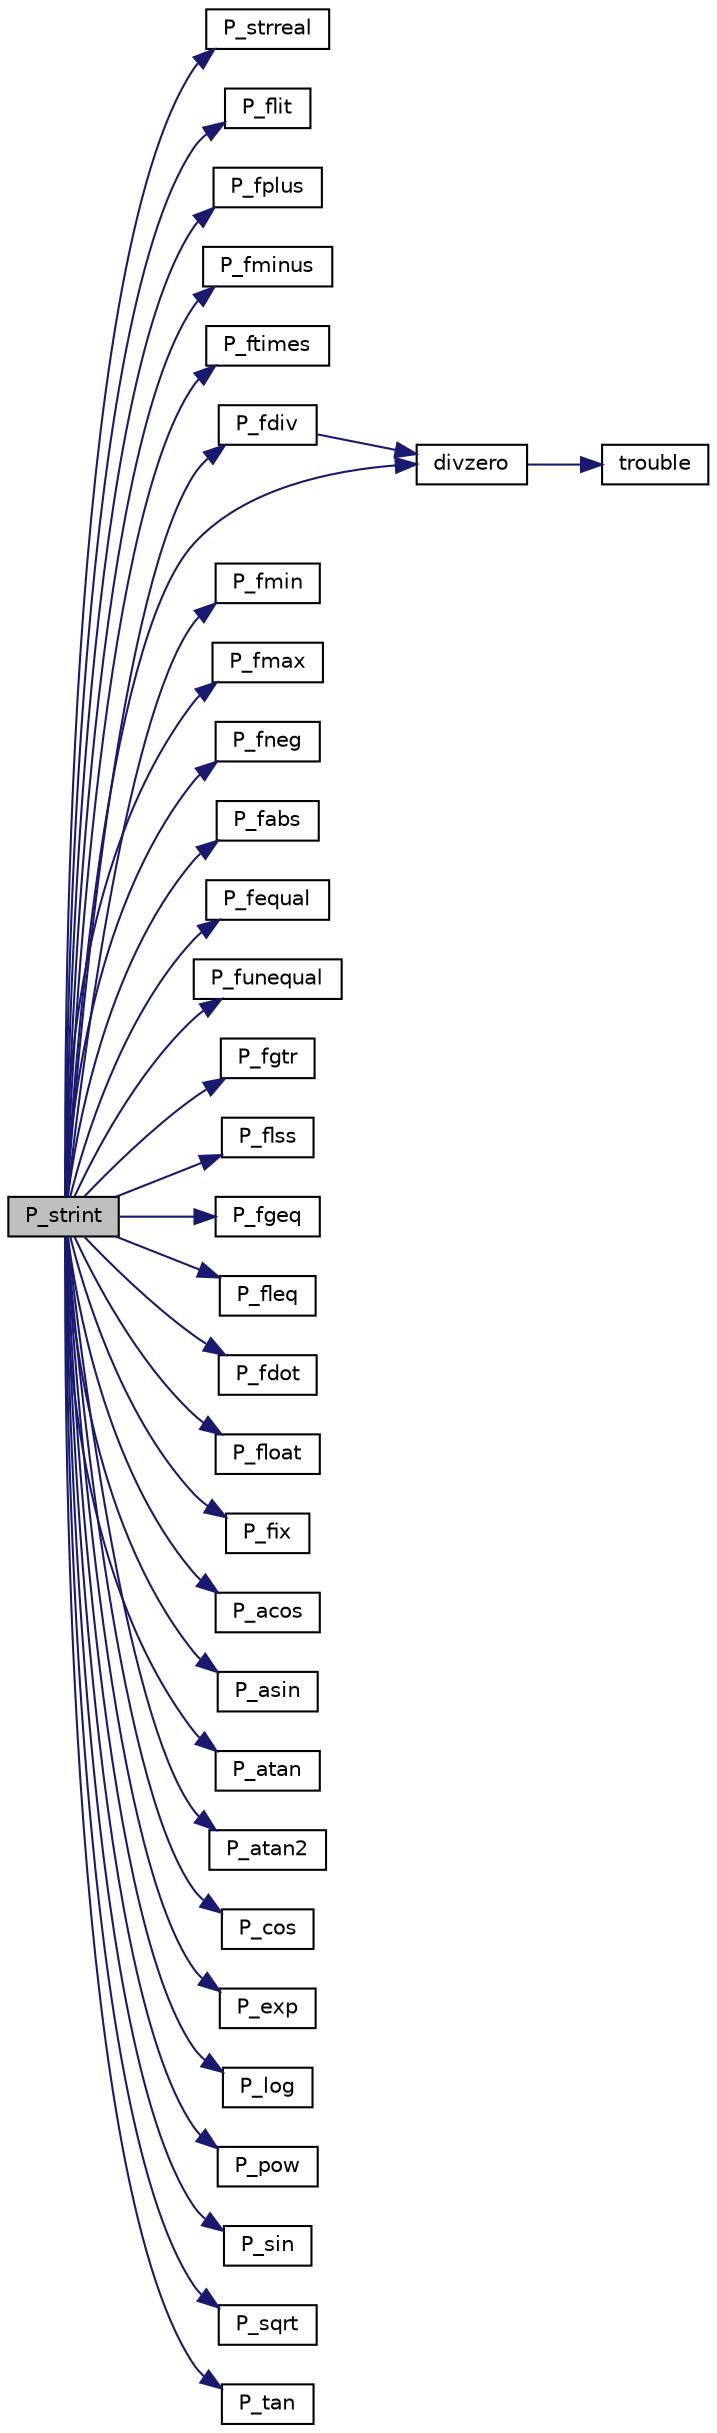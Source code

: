 digraph "P_strint"
{
  edge [fontname="Helvetica",fontsize="10",labelfontname="Helvetica",labelfontsize="10"];
  node [fontname="Helvetica",fontsize="10",shape=record];
  rankdir="LR";
  Node747 [label="P_strint",height=0.2,width=0.4,color="black", fillcolor="grey75", style="filled", fontcolor="black"];
  Node747 -> Node748 [color="midnightblue",fontsize="10",style="solid",fontname="Helvetica"];
  Node748 [label="P_strreal",height=0.2,width=0.4,color="black", fillcolor="white", style="filled",URL="$FreeRTOS_2atlast_8c.html#ad768697a5f821e164afdcd6a13d30e39"];
  Node747 -> Node749 [color="midnightblue",fontsize="10",style="solid",fontname="Helvetica"];
  Node749 [label="P_flit",height=0.2,width=0.4,color="black", fillcolor="white", style="filled",URL="$FreeRTOS_2atlast_8c.html#aa81d6608c8111f61c3534791fdbf8b72"];
  Node747 -> Node750 [color="midnightblue",fontsize="10",style="solid",fontname="Helvetica"];
  Node750 [label="P_fplus",height=0.2,width=0.4,color="black", fillcolor="white", style="filled",URL="$FreeRTOS_2atlast_8c.html#a480f13cb01b9f20b2ce54d3b23f98aa4"];
  Node747 -> Node751 [color="midnightblue",fontsize="10",style="solid",fontname="Helvetica"];
  Node751 [label="P_fminus",height=0.2,width=0.4,color="black", fillcolor="white", style="filled",URL="$FreeRTOS_2atlast_8c.html#ab1558f2c7119bb6c83706f14d3b64ad4"];
  Node747 -> Node752 [color="midnightblue",fontsize="10",style="solid",fontname="Helvetica"];
  Node752 [label="P_ftimes",height=0.2,width=0.4,color="black", fillcolor="white", style="filled",URL="$FreeRTOS_2atlast_8c.html#af31237eb478fa8f3503a604b9a6c0df2"];
  Node747 -> Node753 [color="midnightblue",fontsize="10",style="solid",fontname="Helvetica"];
  Node753 [label="P_fdiv",height=0.2,width=0.4,color="black", fillcolor="white", style="filled",URL="$FreeRTOS_2atlast_8c.html#a6b33e9ebde5bd1cc2babdeee6f98fb6d"];
  Node753 -> Node754 [color="midnightblue",fontsize="10",style="solid",fontname="Helvetica"];
  Node754 [label="divzero",height=0.2,width=0.4,color="black", fillcolor="white", style="filled",URL="$atlast_8c.html#a0e51e378b814980bdf9f3e5d70e17005"];
  Node754 -> Node755 [color="midnightblue",fontsize="10",style="solid",fontname="Helvetica"];
  Node755 [label="trouble",height=0.2,width=0.4,color="black", fillcolor="white", style="filled",URL="$atlast_8c.html#a31238f4ca5fcda62013c70510f5fe7e1"];
  Node747 -> Node754 [color="midnightblue",fontsize="10",style="solid",fontname="Helvetica"];
  Node747 -> Node756 [color="midnightblue",fontsize="10",style="solid",fontname="Helvetica"];
  Node756 [label="P_fmin",height=0.2,width=0.4,color="black", fillcolor="white", style="filled",URL="$FreeRTOS_2atlast_8c.html#ab67eed6c9135f4eb367316988c7f575d"];
  Node747 -> Node757 [color="midnightblue",fontsize="10",style="solid",fontname="Helvetica"];
  Node757 [label="P_fmax",height=0.2,width=0.4,color="black", fillcolor="white", style="filled",URL="$FreeRTOS_2atlast_8c.html#a2b50c72c025fcf5c22501ef28d86efaf"];
  Node747 -> Node758 [color="midnightblue",fontsize="10",style="solid",fontname="Helvetica"];
  Node758 [label="P_fneg",height=0.2,width=0.4,color="black", fillcolor="white", style="filled",URL="$FreeRTOS_2atlast_8c.html#a99093b20b8ee2fc7d260343c84dde3fa"];
  Node747 -> Node759 [color="midnightblue",fontsize="10",style="solid",fontname="Helvetica"];
  Node759 [label="P_fabs",height=0.2,width=0.4,color="black", fillcolor="white", style="filled",URL="$FreeRTOS_2atlast_8c.html#a09347848911227155c64ba99dcdf4aff"];
  Node747 -> Node760 [color="midnightblue",fontsize="10",style="solid",fontname="Helvetica"];
  Node760 [label="P_fequal",height=0.2,width=0.4,color="black", fillcolor="white", style="filled",URL="$FreeRTOS_2atlast_8c.html#a76ce8295e49b3818ae7c98131186648c"];
  Node747 -> Node761 [color="midnightblue",fontsize="10",style="solid",fontname="Helvetica"];
  Node761 [label="P_funequal",height=0.2,width=0.4,color="black", fillcolor="white", style="filled",URL="$FreeRTOS_2atlast_8c.html#a64c81600d82a269f005b3659963263dc"];
  Node747 -> Node762 [color="midnightblue",fontsize="10",style="solid",fontname="Helvetica"];
  Node762 [label="P_fgtr",height=0.2,width=0.4,color="black", fillcolor="white", style="filled",URL="$FreeRTOS_2atlast_8c.html#ac2787b7532fa847b349f6edcfa0c0097"];
  Node747 -> Node763 [color="midnightblue",fontsize="10",style="solid",fontname="Helvetica"];
  Node763 [label="P_flss",height=0.2,width=0.4,color="black", fillcolor="white", style="filled",URL="$FreeRTOS_2atlast_8c.html#a4fb3d766a7023b4c0b9a55e544c59b92"];
  Node747 -> Node764 [color="midnightblue",fontsize="10",style="solid",fontname="Helvetica"];
  Node764 [label="P_fgeq",height=0.2,width=0.4,color="black", fillcolor="white", style="filled",URL="$FreeRTOS_2atlast_8c.html#a15908179aaa0b890733a23e3b09e0eef"];
  Node747 -> Node765 [color="midnightblue",fontsize="10",style="solid",fontname="Helvetica"];
  Node765 [label="P_fleq",height=0.2,width=0.4,color="black", fillcolor="white", style="filled",URL="$FreeRTOS_2atlast_8c.html#ab702fcf9aacf2edcafa2e469680c1b59"];
  Node747 -> Node766 [color="midnightblue",fontsize="10",style="solid",fontname="Helvetica"];
  Node766 [label="P_fdot",height=0.2,width=0.4,color="black", fillcolor="white", style="filled",URL="$FreeRTOS_2atlast_8c.html#a27caa033afb36607be880f04a9963afd"];
  Node747 -> Node767 [color="midnightblue",fontsize="10",style="solid",fontname="Helvetica"];
  Node767 [label="P_float",height=0.2,width=0.4,color="black", fillcolor="white", style="filled",URL="$FreeRTOS_2atlast_8c.html#a57f214864bda3919033ff4750fac21df"];
  Node747 -> Node768 [color="midnightblue",fontsize="10",style="solid",fontname="Helvetica"];
  Node768 [label="P_fix",height=0.2,width=0.4,color="black", fillcolor="white", style="filled",URL="$FreeRTOS_2atlast_8c.html#a264ff20efdf008c7c88e95530dcf732a"];
  Node747 -> Node769 [color="midnightblue",fontsize="10",style="solid",fontname="Helvetica"];
  Node769 [label="P_acos",height=0.2,width=0.4,color="black", fillcolor="white", style="filled",URL="$FreeRTOS_2atlast_8c.html#aa2282ef70f191cbf0435aa1d2776746f"];
  Node747 -> Node770 [color="midnightblue",fontsize="10",style="solid",fontname="Helvetica"];
  Node770 [label="P_asin",height=0.2,width=0.4,color="black", fillcolor="white", style="filled",URL="$FreeRTOS_2atlast_8c.html#ab4cb8ef9928b8e7b16465decaecd6324"];
  Node747 -> Node771 [color="midnightblue",fontsize="10",style="solid",fontname="Helvetica"];
  Node771 [label="P_atan",height=0.2,width=0.4,color="black", fillcolor="white", style="filled",URL="$FreeRTOS_2atlast_8c.html#a738dd41bd5e49f4e615cf71e640420f3"];
  Node747 -> Node772 [color="midnightblue",fontsize="10",style="solid",fontname="Helvetica"];
  Node772 [label="P_atan2",height=0.2,width=0.4,color="black", fillcolor="white", style="filled",URL="$FreeRTOS_2atlast_8c.html#a4a73c98104d7309dbb745101fbcb1314"];
  Node747 -> Node773 [color="midnightblue",fontsize="10",style="solid",fontname="Helvetica"];
  Node773 [label="P_cos",height=0.2,width=0.4,color="black", fillcolor="white", style="filled",URL="$FreeRTOS_2atlast_8c.html#a92272721234f3e7dfca01d8c981b499e"];
  Node747 -> Node774 [color="midnightblue",fontsize="10",style="solid",fontname="Helvetica"];
  Node774 [label="P_exp",height=0.2,width=0.4,color="black", fillcolor="white", style="filled",URL="$FreeRTOS_2atlast_8c.html#a5a8d69c6cf0e18a70b12a620354fb01a"];
  Node747 -> Node775 [color="midnightblue",fontsize="10",style="solid",fontname="Helvetica"];
  Node775 [label="P_log",height=0.2,width=0.4,color="black", fillcolor="white", style="filled",URL="$FreeRTOS_2atlast_8c.html#ae064085f32b7b86c299445cc50d254d5"];
  Node747 -> Node776 [color="midnightblue",fontsize="10",style="solid",fontname="Helvetica"];
  Node776 [label="P_pow",height=0.2,width=0.4,color="black", fillcolor="white", style="filled",URL="$FreeRTOS_2atlast_8c.html#a5a113182c802e94435a4b91ab085acd7"];
  Node747 -> Node777 [color="midnightblue",fontsize="10",style="solid",fontname="Helvetica"];
  Node777 [label="P_sin",height=0.2,width=0.4,color="black", fillcolor="white", style="filled",URL="$FreeRTOS_2atlast_8c.html#ac9838fee8becfebfed8be5acd7105faa"];
  Node747 -> Node778 [color="midnightblue",fontsize="10",style="solid",fontname="Helvetica"];
  Node778 [label="P_sqrt",height=0.2,width=0.4,color="black", fillcolor="white", style="filled",URL="$FreeRTOS_2atlast_8c.html#af8095cfe38c264597c9abd7ec5c74010"];
  Node747 -> Node779 [color="midnightblue",fontsize="10",style="solid",fontname="Helvetica"];
  Node779 [label="P_tan",height=0.2,width=0.4,color="black", fillcolor="white", style="filled",URL="$FreeRTOS_2atlast_8c.html#a5e29b93025f10079f17daced970ba06d"];
}
